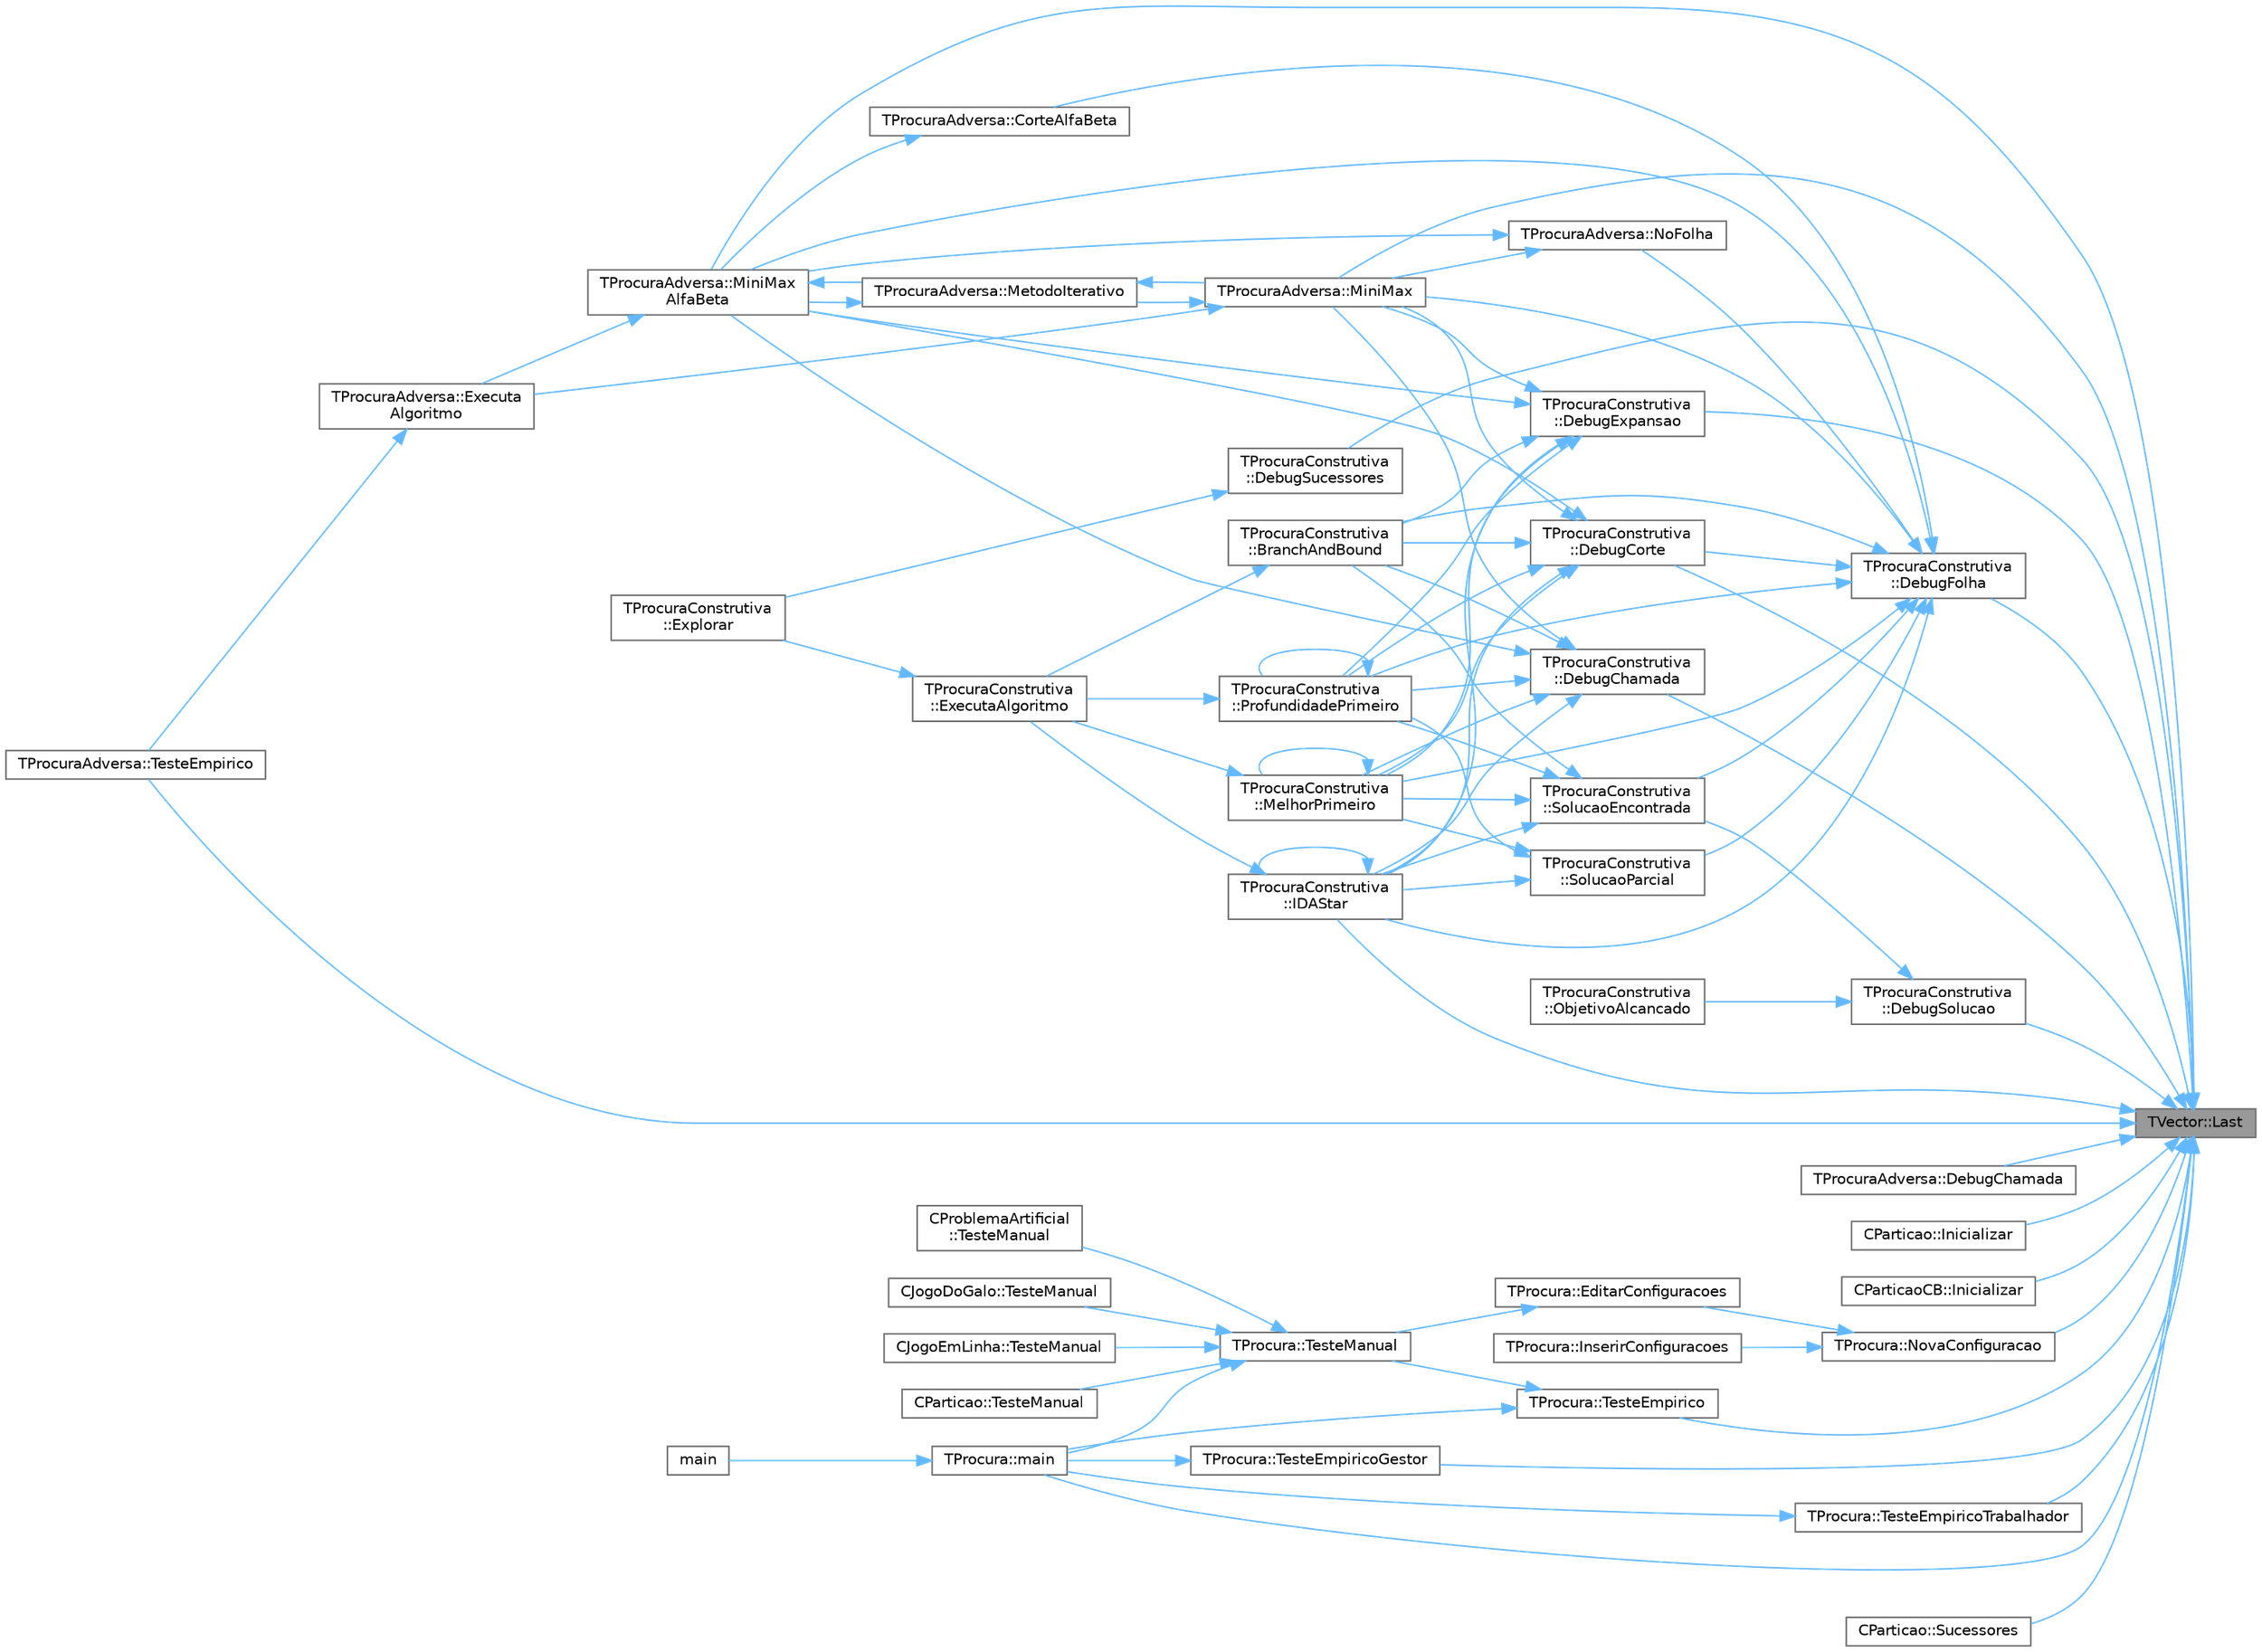 digraph "TVector::Last"
{
 // LATEX_PDF_SIZE
  bgcolor="transparent";
  edge [fontname=Helvetica,fontsize=10,labelfontname=Helvetica,labelfontsize=10];
  node [fontname=Helvetica,fontsize=10,shape=box,height=0.2,width=0.4];
  rankdir="RL";
  Node1 [id="Node000001",label="TVector::Last",height=0.2,width=0.4,color="gray40", fillcolor="grey60", style="filled", fontcolor="black",tooltip=" "];
  Node1 -> Node2 [id="edge1_Node000001_Node000002",dir="back",color="steelblue1",style="solid",tooltip=" "];
  Node2 [id="Node000002",label="TProcuraConstrutiva\l::DebugChamada",height=0.2,width=0.4,color="grey40", fillcolor="white", style="filled",URL="$classTProcuraConstrutiva.html#a50d5d518140c559770c9c02b90e88dfe",tooltip=" "];
  Node2 -> Node3 [id="edge2_Node000002_Node000003",dir="back",color="steelblue1",style="solid",tooltip=" "];
  Node3 [id="Node000003",label="TProcuraConstrutiva\l::BranchAndBound",height=0.2,width=0.4,color="grey40", fillcolor="white", style="filled",URL="$group__ProcurasInformadas.html#gafe804dbf6cabda9e627500c2d4f8aafd",tooltip="Executa o algoritmo Branch-and-Bound, um algoritmo informado."];
  Node3 -> Node4 [id="edge3_Node000003_Node000004",dir="back",color="steelblue1",style="solid",tooltip=" "];
  Node4 [id="Node000004",label="TProcuraConstrutiva\l::ExecutaAlgoritmo",height=0.2,width=0.4,color="grey40", fillcolor="white", style="filled",URL="$group__RedefinicaoOpcional.html#gae52871eb18c8ae656a2174acf43b3bb3",tooltip="Executa o algoritmo com os parametros atuais."];
  Node4 -> Node5 [id="edge4_Node000004_Node000005",dir="back",color="steelblue1",style="solid",tooltip=" "];
  Node5 [id="Node000005",label="TProcuraConstrutiva\l::Explorar",height=0.2,width=0.4,color="grey40", fillcolor="white", style="filled",URL="$classTProcuraConstrutiva.html#a9d8202d80510018d01a9807f3852b59f",tooltip="definir para explorar manualmente os dados (não definido em TProcura, apenas em TProcuraConstrutiva)"];
  Node2 -> Node6 [id="edge5_Node000002_Node000006",dir="back",color="steelblue1",style="solid",tooltip=" "];
  Node6 [id="Node000006",label="TProcuraConstrutiva\l::IDAStar",height=0.2,width=0.4,color="grey40", fillcolor="white", style="filled",URL="$group__ProcurasInformadas.html#gae77f9608e7988052377d7025bee7c4e8",tooltip="Executa a procura IDA*, algoritmo informado."];
  Node6 -> Node4 [id="edge6_Node000006_Node000004",dir="back",color="steelblue1",style="solid",tooltip=" "];
  Node6 -> Node6 [id="edge7_Node000006_Node000006",dir="back",color="steelblue1",style="solid",tooltip=" "];
  Node2 -> Node7 [id="edge8_Node000002_Node000007",dir="back",color="steelblue1",style="solid",tooltip=" "];
  Node7 [id="Node000007",label="TProcuraConstrutiva\l::MelhorPrimeiro",height=0.2,width=0.4,color="grey40", fillcolor="white", style="filled",URL="$group__ProcurasInformadas.html#gaebb84182343041bc276e4ceceb4b13aa",tooltip="Executa a procura melhor primeiro, algoritmo informado."];
  Node7 -> Node4 [id="edge9_Node000007_Node000004",dir="back",color="steelblue1",style="solid",tooltip=" "];
  Node7 -> Node7 [id="edge10_Node000007_Node000007",dir="back",color="steelblue1",style="solid",tooltip=" "];
  Node2 -> Node8 [id="edge11_Node000002_Node000008",dir="back",color="steelblue1",style="solid",tooltip=" "];
  Node8 [id="Node000008",label="TProcuraAdversa::MiniMax",height=0.2,width=0.4,color="grey40", fillcolor="white", style="filled",URL="$classTProcuraAdversa.html#a4d8542bcb03f17da8aa3038384104f24",tooltip="retorna o valor do estado actual, apos procura de profundidade nivel"];
  Node8 -> Node9 [id="edge12_Node000008_Node000009",dir="back",color="steelblue1",style="solid",tooltip=" "];
  Node9 [id="Node000009",label="TProcuraAdversa::Executa\lAlgoritmo",height=0.2,width=0.4,color="grey40", fillcolor="white", style="filled",URL="$classTProcuraAdversa.html#aff6f48defaa10c14d160ac3990fd029b",tooltip="Executa o algoritmo com os parametros atuais."];
  Node9 -> Node10 [id="edge13_Node000009_Node000010",dir="back",color="steelblue1",style="solid",tooltip=" "];
  Node10 [id="Node000010",label="TProcuraAdversa::TesteEmpirico",height=0.2,width=0.4,color="grey40", fillcolor="white", style="filled",URL="$classTProcuraAdversa.html#a4b4a40d5c7e79fba24bc562d6e934fd8",tooltip=" "];
  Node8 -> Node11 [id="edge14_Node000008_Node000011",dir="back",color="steelblue1",style="solid",tooltip=" "];
  Node11 [id="Node000011",label="TProcuraAdversa::MetodoIterativo",height=0.2,width=0.4,color="grey40", fillcolor="white", style="filled",URL="$classTProcuraAdversa.html#a7c4153974c32753901326271fee90197",tooltip="iteração, aumentando o nível progressivamente"];
  Node11 -> Node8 [id="edge15_Node000011_Node000008",dir="back",color="steelblue1",style="solid",tooltip=" "];
  Node11 -> Node12 [id="edge16_Node000011_Node000012",dir="back",color="steelblue1",style="solid",tooltip=" "];
  Node12 [id="Node000012",label="TProcuraAdversa::MiniMax\lAlfaBeta",height=0.2,width=0.4,color="grey40", fillcolor="white", style="filled",URL="$classTProcuraAdversa.html#adb3f857b1c8b3ee26682e335dc6ed601",tooltip="retorna o valor do estado actual, apos procura de profundidade nivel. Idêntico a MiniMax"];
  Node12 -> Node9 [id="edge17_Node000012_Node000009",dir="back",color="steelblue1",style="solid",tooltip=" "];
  Node12 -> Node11 [id="edge18_Node000012_Node000011",dir="back",color="steelblue1",style="solid",tooltip=" "];
  Node2 -> Node12 [id="edge19_Node000002_Node000012",dir="back",color="steelblue1",style="solid",tooltip=" "];
  Node2 -> Node13 [id="edge20_Node000002_Node000013",dir="back",color="steelblue1",style="solid",tooltip=" "];
  Node13 [id="Node000013",label="TProcuraConstrutiva\l::ProfundidadePrimeiro",height=0.2,width=0.4,color="grey40", fillcolor="white", style="filled",URL="$group__ProcurasCegas.html#gaf00d9776f6b25d56138efb6725b86228",tooltip="Executa a procura em profundidade primeiro, algoritmo cego."];
  Node13 -> Node4 [id="edge21_Node000013_Node000004",dir="back",color="steelblue1",style="solid",tooltip=" "];
  Node13 -> Node13 [id="edge22_Node000013_Node000013",dir="back",color="steelblue1",style="solid",tooltip=" "];
  Node1 -> Node14 [id="edge23_Node000001_Node000014",dir="back",color="steelblue1",style="solid",tooltip=" "];
  Node14 [id="Node000014",label="TProcuraAdversa::DebugChamada",height=0.2,width=0.4,color="grey40", fillcolor="white", style="filled",URL="$classTProcuraAdversa.html#ac3cd014dd680e5cd8fa7d52031f62d21",tooltip=" "];
  Node1 -> Node15 [id="edge24_Node000001_Node000015",dir="back",color="steelblue1",style="solid",tooltip=" "];
  Node15 [id="Node000015",label="TProcuraConstrutiva\l::DebugCorte",height=0.2,width=0.4,color="grey40", fillcolor="white", style="filled",URL="$classTProcuraConstrutiva.html#a042ab47715ba45d53a86413415ea95fd",tooltip=" "];
  Node15 -> Node3 [id="edge25_Node000015_Node000003",dir="back",color="steelblue1",style="solid",tooltip=" "];
  Node15 -> Node6 [id="edge26_Node000015_Node000006",dir="back",color="steelblue1",style="solid",tooltip=" "];
  Node15 -> Node7 [id="edge27_Node000015_Node000007",dir="back",color="steelblue1",style="solid",tooltip=" "];
  Node15 -> Node8 [id="edge28_Node000015_Node000008",dir="back",color="steelblue1",style="solid",tooltip=" "];
  Node15 -> Node12 [id="edge29_Node000015_Node000012",dir="back",color="steelblue1",style="solid",tooltip=" "];
  Node15 -> Node13 [id="edge30_Node000015_Node000013",dir="back",color="steelblue1",style="solid",tooltip=" "];
  Node1 -> Node16 [id="edge31_Node000001_Node000016",dir="back",color="steelblue1",style="solid",tooltip=" "];
  Node16 [id="Node000016",label="TProcuraConstrutiva\l::DebugExpansao",height=0.2,width=0.4,color="grey40", fillcolor="white", style="filled",URL="$classTProcuraConstrutiva.html#aca28af2f2cc4d31b83f5f2b83c246f96",tooltip=" "];
  Node16 -> Node3 [id="edge32_Node000016_Node000003",dir="back",color="steelblue1",style="solid",tooltip=" "];
  Node16 -> Node6 [id="edge33_Node000016_Node000006",dir="back",color="steelblue1",style="solid",tooltip=" "];
  Node16 -> Node7 [id="edge34_Node000016_Node000007",dir="back",color="steelblue1",style="solid",tooltip=" "];
  Node16 -> Node8 [id="edge35_Node000016_Node000008",dir="back",color="steelblue1",style="solid",tooltip=" "];
  Node16 -> Node12 [id="edge36_Node000016_Node000012",dir="back",color="steelblue1",style="solid",tooltip=" "];
  Node16 -> Node13 [id="edge37_Node000016_Node000013",dir="back",color="steelblue1",style="solid",tooltip=" "];
  Node1 -> Node17 [id="edge38_Node000001_Node000017",dir="back",color="steelblue1",style="solid",tooltip=" "];
  Node17 [id="Node000017",label="TProcuraConstrutiva\l::DebugFolha",height=0.2,width=0.4,color="grey40", fillcolor="white", style="filled",URL="$classTProcuraConstrutiva.html#a2916a3eba76527ca857dfddd67429dfd",tooltip=" "];
  Node17 -> Node3 [id="edge39_Node000017_Node000003",dir="back",color="steelblue1",style="solid",tooltip=" "];
  Node17 -> Node18 [id="edge40_Node000017_Node000018",dir="back",color="steelblue1",style="solid",tooltip=" "];
  Node18 [id="Node000018",label="TProcuraAdversa::CorteAlfaBeta",height=0.2,width=0.4,color="grey40", fillcolor="white", style="filled",URL="$classTProcuraAdversa.html#a816a0a735f6f4379338a330e0ff19fa5",tooltip="verifica se há um corte alfa/beta, atualizando alfa e beta"];
  Node18 -> Node12 [id="edge41_Node000018_Node000012",dir="back",color="steelblue1",style="solid",tooltip=" "];
  Node17 -> Node15 [id="edge42_Node000017_Node000015",dir="back",color="steelblue1",style="solid",tooltip=" "];
  Node17 -> Node6 [id="edge43_Node000017_Node000006",dir="back",color="steelblue1",style="solid",tooltip=" "];
  Node17 -> Node7 [id="edge44_Node000017_Node000007",dir="back",color="steelblue1",style="solid",tooltip=" "];
  Node17 -> Node8 [id="edge45_Node000017_Node000008",dir="back",color="steelblue1",style="solid",tooltip=" "];
  Node17 -> Node12 [id="edge46_Node000017_Node000012",dir="back",color="steelblue1",style="solid",tooltip=" "];
  Node17 -> Node19 [id="edge47_Node000017_Node000019",dir="back",color="steelblue1",style="solid",tooltip=" "];
  Node19 [id="Node000019",label="TProcuraAdversa::NoFolha",height=0.2,width=0.4,color="grey40", fillcolor="white", style="filled",URL="$classTProcuraAdversa.html#a01ed7d4718647eb52723ecffaf68aa4b",tooltip="fim da procura, por corte de nível (ou não haver sucessores), retornar heurística"];
  Node19 -> Node8 [id="edge48_Node000019_Node000008",dir="back",color="steelblue1",style="solid",tooltip=" "];
  Node19 -> Node12 [id="edge49_Node000019_Node000012",dir="back",color="steelblue1",style="solid",tooltip=" "];
  Node17 -> Node13 [id="edge50_Node000017_Node000013",dir="back",color="steelblue1",style="solid",tooltip=" "];
  Node17 -> Node20 [id="edge51_Node000017_Node000020",dir="back",color="steelblue1",style="solid",tooltip=" "];
  Node20 [id="Node000020",label="TProcuraConstrutiva\l::SolucaoEncontrada",height=0.2,width=0.4,color="grey40", fillcolor="white", style="filled",URL="$classTProcuraConstrutiva.html#a2f648df694a20e7fcb688c9979f763fd",tooltip=" "];
  Node20 -> Node3 [id="edge52_Node000020_Node000003",dir="back",color="steelblue1",style="solid",tooltip=" "];
  Node20 -> Node6 [id="edge53_Node000020_Node000006",dir="back",color="steelblue1",style="solid",tooltip=" "];
  Node20 -> Node7 [id="edge54_Node000020_Node000007",dir="back",color="steelblue1",style="solid",tooltip=" "];
  Node20 -> Node13 [id="edge55_Node000020_Node000013",dir="back",color="steelblue1",style="solid",tooltip=" "];
  Node17 -> Node21 [id="edge56_Node000017_Node000021",dir="back",color="steelblue1",style="solid",tooltip=" "];
  Node21 [id="Node000021",label="TProcuraConstrutiva\l::SolucaoParcial",height=0.2,width=0.4,color="grey40", fillcolor="white", style="filled",URL="$classTProcuraConstrutiva.html#a5be7bb118ed235c075dad8176e543f68",tooltip=" "];
  Node21 -> Node6 [id="edge57_Node000021_Node000006",dir="back",color="steelblue1",style="solid",tooltip=" "];
  Node21 -> Node7 [id="edge58_Node000021_Node000007",dir="back",color="steelblue1",style="solid",tooltip=" "];
  Node21 -> Node13 [id="edge59_Node000021_Node000013",dir="back",color="steelblue1",style="solid",tooltip=" "];
  Node1 -> Node22 [id="edge60_Node000001_Node000022",dir="back",color="steelblue1",style="solid",tooltip=" "];
  Node22 [id="Node000022",label="TProcuraConstrutiva\l::DebugSolucao",height=0.2,width=0.4,color="grey40", fillcolor="white", style="filled",URL="$classTProcuraConstrutiva.html#a3cb063790a46d8fac87044c7c68c53b3",tooltip=" "];
  Node22 -> Node23 [id="edge61_Node000022_Node000023",dir="back",color="steelblue1",style="solid",tooltip=" "];
  Node23 [id="Node000023",label="TProcuraConstrutiva\l::ObjetivoAlcancado",height=0.2,width=0.4,color="grey40", fillcolor="white", style="filled",URL="$classTProcuraConstrutiva.html#a18331ff4fccaf78df8bd3656357e9e75",tooltip=" "];
  Node22 -> Node20 [id="edge62_Node000022_Node000020",dir="back",color="steelblue1",style="solid",tooltip=" "];
  Node1 -> Node24 [id="edge63_Node000001_Node000024",dir="back",color="steelblue1",style="solid",tooltip=" "];
  Node24 [id="Node000024",label="TProcuraConstrutiva\l::DebugSucessores",height=0.2,width=0.4,color="grey40", fillcolor="white", style="filled",URL="$classTProcuraConstrutiva.html#a08aa14ddc895426b2ce3df4d763cbbd7",tooltip=" "];
  Node24 -> Node5 [id="edge64_Node000024_Node000005",dir="back",color="steelblue1",style="solid",tooltip=" "];
  Node1 -> Node6 [id="edge65_Node000001_Node000006",dir="back",color="steelblue1",style="solid",tooltip=" "];
  Node1 -> Node25 [id="edge66_Node000001_Node000025",dir="back",color="steelblue1",style="solid",tooltip=" "];
  Node25 [id="Node000025",label="CParticao::Inicializar",height=0.2,width=0.4,color="grey40", fillcolor="white", style="filled",URL="$classCParticao.html#a9398d7eb5af933dd64c50bb09bba6400",tooltip="Coloca o objecto no estado inicial da procura."];
  Node1 -> Node26 [id="edge67_Node000001_Node000026",dir="back",color="steelblue1",style="solid",tooltip=" "];
  Node26 [id="Node000026",label="CParticaoCB::Inicializar",height=0.2,width=0.4,color="grey40", fillcolor="white", style="filled",URL="$classCParticaoCB.html#a9feb5f17582cdd0d70463072dc72d2ed",tooltip="Coloca o objecto no estado inicial da procura."];
  Node1 -> Node27 [id="edge68_Node000001_Node000027",dir="back",color="steelblue1",style="solid",tooltip=" "];
  Node27 [id="Node000027",label="TProcura::main",height=0.2,width=0.4,color="grey40", fillcolor="white", style="filled",URL="$classTProcura.html#aad1499e49cf6757569aeabd9c3fb2a8c",tooltip="Inicializa a interação com o utilizador."];
  Node27 -> Node28 [id="edge69_Node000027_Node000028",dir="back",color="steelblue1",style="solid",tooltip=" "];
  Node28 [id="Node000028",label="main",height=0.2,width=0.4,color="grey40", fillcolor="white", style="filled",URL="$Adversa_2Teste_2teste_8cpp.html#a0ddf1224851353fc92bfbff6f499fa97",tooltip=" "];
  Node1 -> Node8 [id="edge70_Node000001_Node000008",dir="back",color="steelblue1",style="solid",tooltip=" "];
  Node1 -> Node12 [id="edge71_Node000001_Node000012",dir="back",color="steelblue1",style="solid",tooltip=" "];
  Node1 -> Node29 [id="edge72_Node000001_Node000029",dir="back",color="steelblue1",style="solid",tooltip=" "];
  Node29 [id="Node000029",label="TProcura::NovaConfiguracao",height=0.2,width=0.4,color="grey40", fillcolor="white", style="filled",URL="$classTProcura.html#a62cd10354f0fbe5ccc45bbd0c0d7f121",tooltip="Adiciona uma nova configuração se ainda não existir."];
  Node29 -> Node30 [id="edge73_Node000029_Node000030",dir="back",color="steelblue1",style="solid",tooltip=" "];
  Node30 [id="Node000030",label="TProcura::EditarConfiguracoes",height=0.2,width=0.4,color="grey40", fillcolor="white", style="filled",URL="$classTProcura.html#ae559b54c7ff363280df914fec988794f",tooltip="Permite ao utilizador editar as configurações."];
  Node30 -> Node31 [id="edge74_Node000030_Node000031",dir="back",color="steelblue1",style="solid",tooltip=" "];
  Node31 [id="Node000031",label="TProcura::TesteManual",height=0.2,width=0.4,color="grey40", fillcolor="white", style="filled",URL="$classTProcura.html#a5fdf4e8f76e59eb83fbc274fa61e34af",tooltip="Inicializa a interação com o utilizador."];
  Node31 -> Node27 [id="edge75_Node000031_Node000027",dir="back",color="steelblue1",style="solid",tooltip=" "];
  Node31 -> Node32 [id="edge76_Node000031_Node000032",dir="back",color="steelblue1",style="solid",tooltip=" "];
  Node32 [id="Node000032",label="CJogoDoGalo::TesteManual",height=0.2,width=0.4,color="grey40", fillcolor="white", style="filled",URL="$classCJogoDoGalo.html#a113984a3801a93ebce61e0a700a413ab",tooltip="Inicializa a interação com o utilizador."];
  Node31 -> Node33 [id="edge77_Node000031_Node000033",dir="back",color="steelblue1",style="solid",tooltip=" "];
  Node33 [id="Node000033",label="CJogoEmLinha::TesteManual",height=0.2,width=0.4,color="grey40", fillcolor="white", style="filled",URL="$classCJogoEmLinha.html#ad289e94136b44c9e3e942acf64ff0449",tooltip="Inicializa a interação com o utilizador."];
  Node31 -> Node34 [id="edge78_Node000031_Node000034",dir="back",color="steelblue1",style="solid",tooltip=" "];
  Node34 [id="Node000034",label="CParticao::TesteManual",height=0.2,width=0.4,color="grey40", fillcolor="white", style="filled",URL="$classCParticao.html#aa4d328b9944991f3fc52ce0726111865",tooltip="Inicializa a interação com o utilizador."];
  Node31 -> Node35 [id="edge79_Node000031_Node000035",dir="back",color="steelblue1",style="solid",tooltip=" "];
  Node35 [id="Node000035",label="CProblemaArtificial\l::TesteManual",height=0.2,width=0.4,color="grey40", fillcolor="white", style="filled",URL="$classCProblemaArtificial.html#abaad629eb538177261df40e1e27e92ed",tooltip="Inicializa a interação com o utilizador."];
  Node29 -> Node36 [id="edge80_Node000029_Node000036",dir="back",color="steelblue1",style="solid",tooltip=" "];
  Node36 [id="Node000036",label="TProcura::InserirConfiguracoes",height=0.2,width=0.4,color="grey40", fillcolor="white", style="filled",URL="$classTProcura.html#a50d54c6e69c4659017373d4c25ff1207",tooltip="Insere configurações gerando o produto cartesiano de valores."];
  Node1 -> Node37 [id="edge81_Node000001_Node000037",dir="back",color="steelblue1",style="solid",tooltip=" "];
  Node37 [id="Node000037",label="CParticao::Sucessores",height=0.2,width=0.4,color="grey40", fillcolor="white", style="filled",URL="$classCParticao.html#a5c6104354972acf2f6ed3d8ff7a8b98c",tooltip="Coloca em sucessores a lista de estados sucessores."];
  Node1 -> Node10 [id="edge82_Node000001_Node000010",dir="back",color="steelblue1",style="solid",tooltip=" "];
  Node1 -> Node38 [id="edge83_Node000001_Node000038",dir="back",color="steelblue1",style="solid",tooltip=" "];
  Node38 [id="Node000038",label="TProcura::TesteEmpirico",height=0.2,width=0.4,color="grey40", fillcolor="white", style="filled",URL="$classTProcura.html#ae98922e2f7f8bb6e487af0a1e4f84336",tooltip="Executa testes empíricos, em todas as configurações guardadas, nas instâncias selecionadas."];
  Node38 -> Node27 [id="edge84_Node000038_Node000027",dir="back",color="steelblue1",style="solid",tooltip=" "];
  Node38 -> Node31 [id="edge85_Node000038_Node000031",dir="back",color="steelblue1",style="solid",tooltip=" "];
  Node1 -> Node39 [id="edge86_Node000001_Node000039",dir="back",color="steelblue1",style="solid",tooltip=" "];
  Node39 [id="Node000039",label="TProcura::TesteEmpiricoGestor",height=0.2,width=0.4,color="grey40", fillcolor="white", style="filled",URL="$classTProcura.html#afd7217164b5ffce15f1949138f469fdb",tooltip="Teste empírico com modo mestre-escravo (este é o mestre)"];
  Node39 -> Node27 [id="edge87_Node000039_Node000027",dir="back",color="steelblue1",style="solid",tooltip=" "];
  Node1 -> Node40 [id="edge88_Node000001_Node000040",dir="back",color="steelblue1",style="solid",tooltip=" "];
  Node40 [id="Node000040",label="TProcura::TesteEmpiricoTrabalhador",height=0.2,width=0.4,color="grey40", fillcolor="white", style="filled",URL="$classTProcura.html#a1b444fbb9aa1d6bf3df277df3f289587",tooltip="Teste empírico com modo mestre-escravo (este é o escravo)"];
  Node40 -> Node27 [id="edge89_Node000040_Node000027",dir="back",color="steelblue1",style="solid",tooltip=" "];
}
